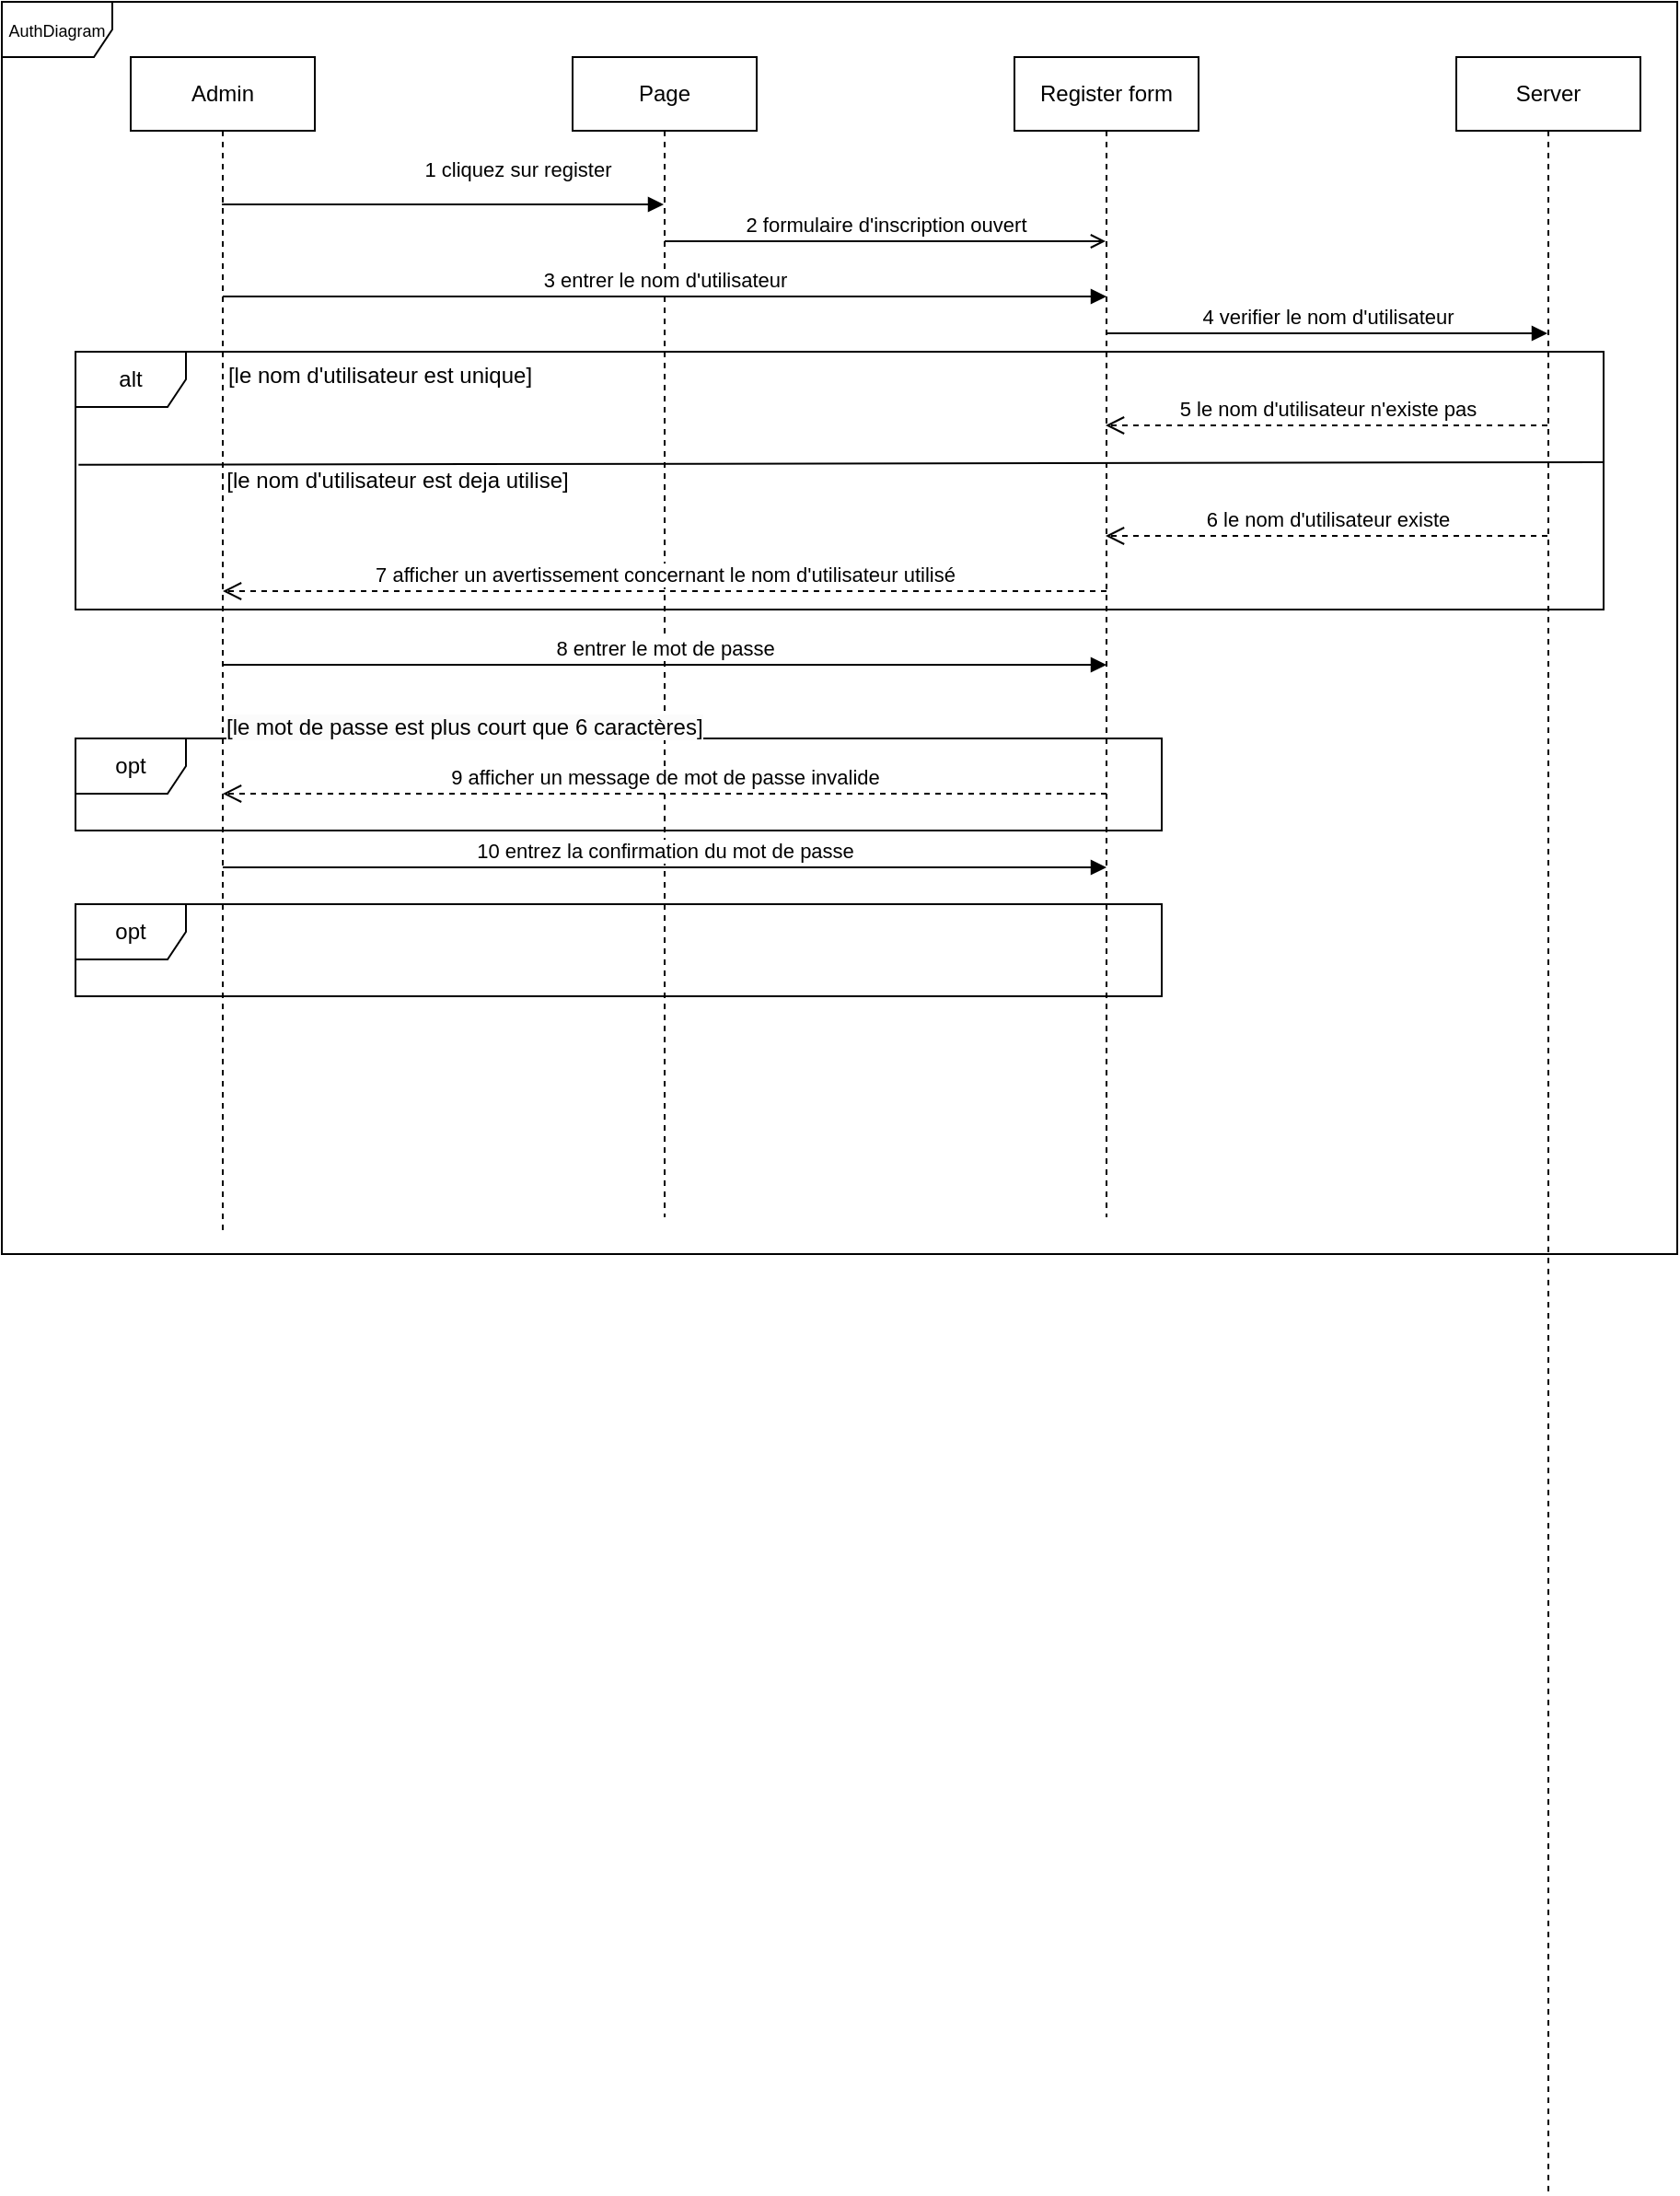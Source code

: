 <mxfile version="24.7.7">
  <diagram name="Page-1" id="iNz27WkClWEoJF21SSV9">
    <mxGraphModel dx="1034" dy="460" grid="1" gridSize="10" guides="1" tooltips="1" connect="1" arrows="1" fold="1" page="1" pageScale="1" pageWidth="827" pageHeight="1169" math="0" shadow="0">
      <root>
        <mxCell id="0" />
        <mxCell id="1" parent="0" />
        <mxCell id="lp9Ig59kmIwdO2sqm7V7-1" value="Admin" style="shape=umlLifeline;perimeter=lifelinePerimeter;whiteSpace=wrap;html=1;container=1;dropTarget=0;collapsible=0;recursiveResize=0;outlineConnect=0;portConstraint=eastwest;newEdgeStyle={&quot;edgeStyle&quot;:&quot;elbowEdgeStyle&quot;,&quot;elbow&quot;:&quot;vertical&quot;,&quot;curved&quot;:0,&quot;rounded&quot;:0};" vertex="1" parent="1">
          <mxGeometry x="80" y="40" width="100" height="640" as="geometry" />
        </mxCell>
        <mxCell id="lp9Ig59kmIwdO2sqm7V7-2" value="Page" style="shape=umlLifeline;perimeter=lifelinePerimeter;whiteSpace=wrap;html=1;container=1;dropTarget=0;collapsible=0;recursiveResize=0;outlineConnect=0;portConstraint=eastwest;newEdgeStyle={&quot;edgeStyle&quot;:&quot;elbowEdgeStyle&quot;,&quot;elbow&quot;:&quot;vertical&quot;,&quot;curved&quot;:0,&quot;rounded&quot;:0};" vertex="1" parent="1">
          <mxGeometry x="320" y="40" width="100" height="630" as="geometry" />
        </mxCell>
        <mxCell id="lp9Ig59kmIwdO2sqm7V7-3" value="Register form" style="shape=umlLifeline;perimeter=lifelinePerimeter;whiteSpace=wrap;html=1;container=1;dropTarget=0;collapsible=0;recursiveResize=0;outlineConnect=0;portConstraint=eastwest;newEdgeStyle={&quot;edgeStyle&quot;:&quot;elbowEdgeStyle&quot;,&quot;elbow&quot;:&quot;vertical&quot;,&quot;curved&quot;:0,&quot;rounded&quot;:0};" vertex="1" parent="1">
          <mxGeometry x="560" y="40" width="100" height="630" as="geometry" />
        </mxCell>
        <mxCell id="lp9Ig59kmIwdO2sqm7V7-5" value="&lt;font style=&quot;font-size: 9px;&quot;&gt;AuthDiagram&lt;/font&gt;" style="shape=umlFrame;whiteSpace=wrap;html=1;pointerEvents=0;" vertex="1" parent="1">
          <mxGeometry x="10" y="10" width="910" height="680" as="geometry" />
        </mxCell>
        <mxCell id="lp9Ig59kmIwdO2sqm7V7-6" value="1 cliquez sur register" style="html=1;verticalAlign=bottom;endArrow=block;curved=0;rounded=0;" edge="1" parent="1">
          <mxGeometry x="0.336" y="10" width="80" relative="1" as="geometry">
            <mxPoint x="129.5" y="120" as="sourcePoint" />
            <mxPoint x="369.5" y="120" as="targetPoint" />
            <mxPoint as="offset" />
          </mxGeometry>
        </mxCell>
        <mxCell id="lp9Ig59kmIwdO2sqm7V7-7" value="Server" style="shape=umlLifeline;perimeter=lifelinePerimeter;whiteSpace=wrap;html=1;container=1;dropTarget=0;collapsible=0;recursiveResize=0;outlineConnect=0;portConstraint=eastwest;newEdgeStyle={&quot;edgeStyle&quot;:&quot;elbowEdgeStyle&quot;,&quot;elbow&quot;:&quot;vertical&quot;,&quot;curved&quot;:0,&quot;rounded&quot;:0};" vertex="1" parent="1">
          <mxGeometry x="800" y="40" width="100" height="1160" as="geometry" />
        </mxCell>
        <mxCell id="lp9Ig59kmIwdO2sqm7V7-9" value="2 formulaire d&#39;inscription ouvert" style="html=1;verticalAlign=bottom;labelBackgroundColor=none;endArrow=open;endFill=0;rounded=0;" edge="1" parent="1" target="lp9Ig59kmIwdO2sqm7V7-3">
          <mxGeometry width="160" relative="1" as="geometry">
            <mxPoint x="370" y="140" as="sourcePoint" />
            <mxPoint x="530" y="140" as="targetPoint" />
          </mxGeometry>
        </mxCell>
        <mxCell id="lp9Ig59kmIwdO2sqm7V7-10" value="3 entrer le nom d&#39;utilisateur" style="html=1;verticalAlign=bottom;endArrow=block;curved=0;rounded=0;" edge="1" parent="1">
          <mxGeometry width="80" relative="1" as="geometry">
            <mxPoint x="130" y="170" as="sourcePoint" />
            <mxPoint x="610" y="170" as="targetPoint" />
            <mxPoint as="offset" />
          </mxGeometry>
        </mxCell>
        <mxCell id="lp9Ig59kmIwdO2sqm7V7-11" value="4 verifier le nom d&#39;utilisateur" style="html=1;verticalAlign=bottom;endArrow=block;curved=0;rounded=0;" edge="1" parent="1">
          <mxGeometry width="80" relative="1" as="geometry">
            <mxPoint x="609.5" y="190" as="sourcePoint" />
            <mxPoint x="849.5" y="190" as="targetPoint" />
          </mxGeometry>
        </mxCell>
        <mxCell id="lp9Ig59kmIwdO2sqm7V7-13" value="alt" style="shape=umlFrame;whiteSpace=wrap;html=1;pointerEvents=0;" vertex="1" parent="1">
          <mxGeometry x="50" y="200" width="830" height="140" as="geometry" />
        </mxCell>
        <mxCell id="lp9Ig59kmIwdO2sqm7V7-14" value="[le nom d&#39;utilisateur est unique]" style="text;html=1;align=center;verticalAlign=middle;resizable=0;points=[];autosize=1;strokeColor=none;fillColor=none;" vertex="1" parent="1">
          <mxGeometry x="120" y="198" width="190" height="30" as="geometry" />
        </mxCell>
        <mxCell id="lp9Ig59kmIwdO2sqm7V7-16" value="" style="endArrow=none;html=1;rounded=0;exitX=0;exitY=0.6;exitDx=0;exitDy=0;exitPerimeter=0;entryX=0.998;entryY=0.593;entryDx=0;entryDy=0;entryPerimeter=0;" edge="1" parent="1">
          <mxGeometry width="50" height="50" relative="1" as="geometry">
            <mxPoint x="51.66" y="261.4" as="sourcePoint" />
            <mxPoint x="880.0" y="260" as="targetPoint" />
          </mxGeometry>
        </mxCell>
        <mxCell id="lp9Ig59kmIwdO2sqm7V7-17" value="[le nom d&#39;utilisateur est deja utilise]" style="text;html=1;align=center;verticalAlign=middle;whiteSpace=wrap;rounded=0;" vertex="1" parent="1">
          <mxGeometry x="130" y="260" width="190" height="20" as="geometry" />
        </mxCell>
        <mxCell id="lp9Ig59kmIwdO2sqm7V7-18" value="5 le nom d&#39;utilisateur n&#39;existe pas" style="html=1;verticalAlign=bottom;endArrow=open;dashed=1;endSize=8;curved=0;rounded=0;" edge="1" parent="1">
          <mxGeometry relative="1" as="geometry">
            <mxPoint x="849.5" y="240" as="sourcePoint" />
            <mxPoint x="609.5" y="240" as="targetPoint" />
          </mxGeometry>
        </mxCell>
        <mxCell id="lp9Ig59kmIwdO2sqm7V7-19" value="6&amp;nbsp;le nom d&#39;utilisateur existe" style="html=1;verticalAlign=bottom;endArrow=open;dashed=1;endSize=8;curved=0;rounded=0;" edge="1" parent="1">
          <mxGeometry relative="1" as="geometry">
            <mxPoint x="849.5" y="300" as="sourcePoint" />
            <mxPoint x="609.5" y="300" as="targetPoint" />
          </mxGeometry>
        </mxCell>
        <mxCell id="lp9Ig59kmIwdO2sqm7V7-20" value="7&amp;nbsp;afficher un avertissement concernant le nom d&#39;utilisateur utilisé" style="html=1;verticalAlign=bottom;endArrow=open;dashed=1;endSize=8;curved=0;rounded=0;" edge="1" parent="1">
          <mxGeometry relative="1" as="geometry">
            <mxPoint x="610" y="330" as="sourcePoint" />
            <mxPoint x="130" y="330" as="targetPoint" />
          </mxGeometry>
        </mxCell>
        <mxCell id="lp9Ig59kmIwdO2sqm7V7-21" value="8 entrer le mot de passe" style="html=1;verticalAlign=bottom;endArrow=block;curved=0;rounded=0;" edge="1" parent="1">
          <mxGeometry width="80" relative="1" as="geometry">
            <mxPoint x="130" y="370" as="sourcePoint" />
            <mxPoint x="610" y="370" as="targetPoint" />
          </mxGeometry>
        </mxCell>
        <mxCell id="lp9Ig59kmIwdO2sqm7V7-22" value="opt" style="shape=umlFrame;whiteSpace=wrap;html=1;pointerEvents=0;" vertex="1" parent="1">
          <mxGeometry x="50" y="410" width="590" height="50" as="geometry" />
        </mxCell>
        <mxCell id="lp9Ig59kmIwdO2sqm7V7-24" value="&lt;span style=&quot;color: rgb(0, 0, 0); font-family: Helvetica; font-size: 12px; font-style: normal; font-variant-ligatures: normal; font-variant-caps: normal; font-weight: 400; letter-spacing: normal; orphans: 2; text-align: center; text-indent: 0px; text-transform: none; widows: 2; word-spacing: 0px; -webkit-text-stroke-width: 0px; white-space: nowrap; background-color: rgb(251, 251, 251); text-decoration-thickness: initial; text-decoration-style: initial; text-decoration-color: initial; display: inline !important; float: none;&quot;&gt;[le mot de passe est plus court que 6 caractères]&lt;/span&gt;" style="text;whiteSpace=wrap;html=1;" vertex="1" parent="1">
          <mxGeometry x="130" y="390" width="260" height="10" as="geometry" />
        </mxCell>
        <mxCell id="lp9Ig59kmIwdO2sqm7V7-25" value="9 afficher un message de mot de passe invalide" style="html=1;verticalAlign=bottom;endArrow=open;dashed=1;endSize=8;curved=0;rounded=0;" edge="1" parent="1">
          <mxGeometry relative="1" as="geometry">
            <mxPoint x="610" y="440" as="sourcePoint" />
            <mxPoint x="130" y="440" as="targetPoint" />
          </mxGeometry>
        </mxCell>
        <mxCell id="lp9Ig59kmIwdO2sqm7V7-26" value="opt" style="shape=umlFrame;whiteSpace=wrap;html=1;pointerEvents=0;" vertex="1" parent="1">
          <mxGeometry x="50" y="500" width="590" height="50" as="geometry" />
        </mxCell>
        <mxCell id="lp9Ig59kmIwdO2sqm7V7-27" value="10&amp;nbsp;entrez la confirmation du mot de passe" style="html=1;verticalAlign=bottom;endArrow=block;curved=0;rounded=0;" edge="1" parent="1">
          <mxGeometry width="80" relative="1" as="geometry">
            <mxPoint x="130" y="480" as="sourcePoint" />
            <mxPoint x="610" y="480" as="targetPoint" />
          </mxGeometry>
        </mxCell>
      </root>
    </mxGraphModel>
  </diagram>
</mxfile>
